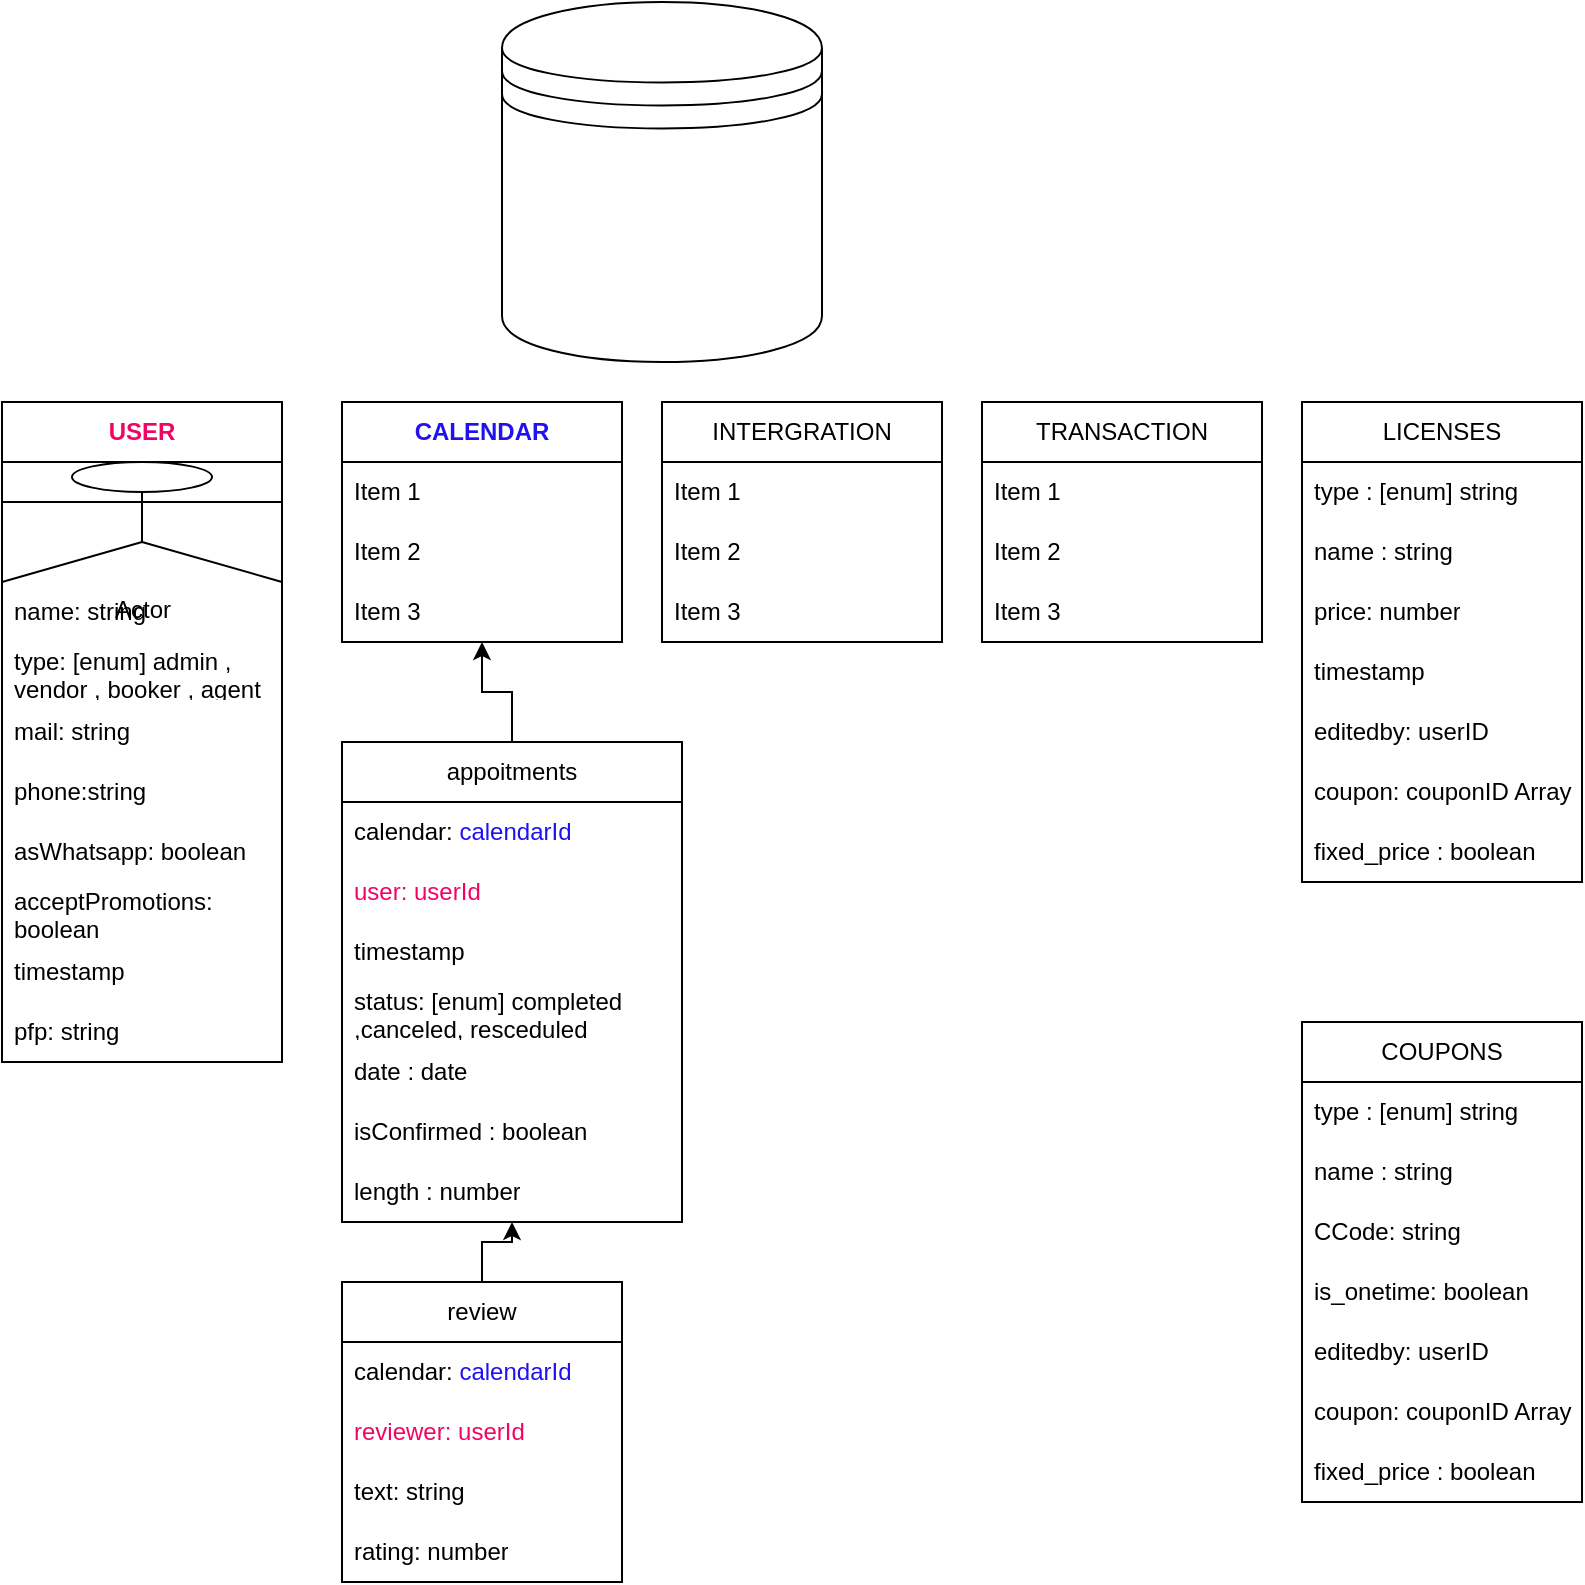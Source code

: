 <mxfile version="21.3.2" type="github">
  <diagram name="Page-1" id="MBq4hH_raI7RmTqI3xbw">
    <mxGraphModel dx="936" dy="581" grid="1" gridSize="10" guides="1" tooltips="1" connect="1" arrows="1" fold="1" page="1" pageScale="1" pageWidth="850" pageHeight="1100" math="0" shadow="0">
      <root>
        <mxCell id="0" />
        <mxCell id="1" parent="0" />
        <mxCell id="I8gC724Ou1L6c4jaeJXv-1" value="" style="shape=datastore;whiteSpace=wrap;html=1;" vertex="1" parent="1">
          <mxGeometry x="310" y="10" width="160" height="180" as="geometry" />
        </mxCell>
        <mxCell id="I8gC724Ou1L6c4jaeJXv-7" value="&lt;b&gt;&lt;font color=&quot;#f00563&quot;&gt;USER&lt;/font&gt;&lt;/b&gt;" style="swimlane;fontStyle=0;childLayout=stackLayout;horizontal=1;startSize=30;horizontalStack=0;resizeParent=1;resizeParentMax=0;resizeLast=0;collapsible=1;marginBottom=0;whiteSpace=wrap;html=1;" vertex="1" parent="1">
          <mxGeometry x="60" y="210" width="140" height="330" as="geometry" />
        </mxCell>
        <mxCell id="I8gC724Ou1L6c4jaeJXv-71" value="Actor" style="shape=umlActor;verticalLabelPosition=bottom;verticalAlign=top;html=1;outlineConnect=0;" vertex="1" parent="I8gC724Ou1L6c4jaeJXv-7">
          <mxGeometry y="30" width="140" height="60" as="geometry" />
        </mxCell>
        <mxCell id="I8gC724Ou1L6c4jaeJXv-9" value="name: string" style="text;strokeColor=none;fillColor=none;align=left;verticalAlign=middle;spacingLeft=4;spacingRight=4;overflow=hidden;points=[[0,0.5],[1,0.5]];portConstraint=eastwest;rotatable=0;whiteSpace=wrap;html=1;" vertex="1" parent="I8gC724Ou1L6c4jaeJXv-7">
          <mxGeometry y="90" width="140" height="30" as="geometry" />
        </mxCell>
        <mxCell id="I8gC724Ou1L6c4jaeJXv-10" value="type: [enum] admin , vendor , booker , agent" style="text;strokeColor=none;fillColor=none;align=left;verticalAlign=middle;spacingLeft=4;spacingRight=4;overflow=hidden;points=[[0,0.5],[1,0.5]];portConstraint=eastwest;rotatable=0;whiteSpace=wrap;html=1;" vertex="1" parent="I8gC724Ou1L6c4jaeJXv-7">
          <mxGeometry y="120" width="140" height="30" as="geometry" />
        </mxCell>
        <mxCell id="I8gC724Ou1L6c4jaeJXv-44" value="mail: string" style="text;strokeColor=none;fillColor=none;align=left;verticalAlign=middle;spacingLeft=4;spacingRight=4;overflow=hidden;points=[[0,0.5],[1,0.5]];portConstraint=eastwest;rotatable=0;whiteSpace=wrap;html=1;" vertex="1" parent="I8gC724Ou1L6c4jaeJXv-7">
          <mxGeometry y="150" width="140" height="30" as="geometry" />
        </mxCell>
        <mxCell id="I8gC724Ou1L6c4jaeJXv-45" value="phone:string" style="text;strokeColor=none;fillColor=none;align=left;verticalAlign=middle;spacingLeft=4;spacingRight=4;overflow=hidden;points=[[0,0.5],[1,0.5]];portConstraint=eastwest;rotatable=0;whiteSpace=wrap;html=1;" vertex="1" parent="I8gC724Ou1L6c4jaeJXv-7">
          <mxGeometry y="180" width="140" height="30" as="geometry" />
        </mxCell>
        <mxCell id="I8gC724Ou1L6c4jaeJXv-46" value="asWhatsapp: boolean" style="text;strokeColor=none;fillColor=none;align=left;verticalAlign=middle;spacingLeft=4;spacingRight=4;overflow=hidden;points=[[0,0.5],[1,0.5]];portConstraint=eastwest;rotatable=0;whiteSpace=wrap;html=1;" vertex="1" parent="I8gC724Ou1L6c4jaeJXv-7">
          <mxGeometry y="210" width="140" height="30" as="geometry" />
        </mxCell>
        <mxCell id="I8gC724Ou1L6c4jaeJXv-47" value="acceptPromotions: boolean" style="text;strokeColor=none;fillColor=none;align=left;verticalAlign=middle;spacingLeft=4;spacingRight=4;overflow=hidden;points=[[0,0.5],[1,0.5]];portConstraint=eastwest;rotatable=0;whiteSpace=wrap;html=1;" vertex="1" parent="I8gC724Ou1L6c4jaeJXv-7">
          <mxGeometry y="240" width="140" height="30" as="geometry" />
        </mxCell>
        <mxCell id="I8gC724Ou1L6c4jaeJXv-48" value="timestamp" style="text;strokeColor=none;fillColor=none;align=left;verticalAlign=middle;spacingLeft=4;spacingRight=4;overflow=hidden;points=[[0,0.5],[1,0.5]];portConstraint=eastwest;rotatable=0;whiteSpace=wrap;html=1;" vertex="1" parent="I8gC724Ou1L6c4jaeJXv-7">
          <mxGeometry y="270" width="140" height="30" as="geometry" />
        </mxCell>
        <mxCell id="I8gC724Ou1L6c4jaeJXv-49" value="pfp: string" style="text;strokeColor=none;fillColor=none;align=left;verticalAlign=middle;spacingLeft=4;spacingRight=4;overflow=hidden;points=[[0,0.5],[1,0.5]];portConstraint=eastwest;rotatable=0;whiteSpace=wrap;html=1;" vertex="1" parent="I8gC724Ou1L6c4jaeJXv-7">
          <mxGeometry y="300" width="140" height="30" as="geometry" />
        </mxCell>
        <mxCell id="I8gC724Ou1L6c4jaeJXv-11" value="&lt;font color=&quot;#2011f0&quot;&gt;&lt;b&gt;CALENDAR&lt;/b&gt;&lt;/font&gt;" style="swimlane;fontStyle=0;childLayout=stackLayout;horizontal=1;startSize=30;horizontalStack=0;resizeParent=1;resizeParentMax=0;resizeLast=0;collapsible=1;marginBottom=0;whiteSpace=wrap;html=1;" vertex="1" parent="1">
          <mxGeometry x="230" y="210" width="140" height="120" as="geometry" />
        </mxCell>
        <mxCell id="I8gC724Ou1L6c4jaeJXv-12" value="Item 1" style="text;strokeColor=none;fillColor=none;align=left;verticalAlign=middle;spacingLeft=4;spacingRight=4;overflow=hidden;points=[[0,0.5],[1,0.5]];portConstraint=eastwest;rotatable=0;whiteSpace=wrap;html=1;" vertex="1" parent="I8gC724Ou1L6c4jaeJXv-11">
          <mxGeometry y="30" width="140" height="30" as="geometry" />
        </mxCell>
        <mxCell id="I8gC724Ou1L6c4jaeJXv-13" value="Item 2" style="text;strokeColor=none;fillColor=none;align=left;verticalAlign=middle;spacingLeft=4;spacingRight=4;overflow=hidden;points=[[0,0.5],[1,0.5]];portConstraint=eastwest;rotatable=0;whiteSpace=wrap;html=1;" vertex="1" parent="I8gC724Ou1L6c4jaeJXv-11">
          <mxGeometry y="60" width="140" height="30" as="geometry" />
        </mxCell>
        <mxCell id="I8gC724Ou1L6c4jaeJXv-14" value="Item 3" style="text;strokeColor=none;fillColor=none;align=left;verticalAlign=middle;spacingLeft=4;spacingRight=4;overflow=hidden;points=[[0,0.5],[1,0.5]];portConstraint=eastwest;rotatable=0;whiteSpace=wrap;html=1;" vertex="1" parent="I8gC724Ou1L6c4jaeJXv-11">
          <mxGeometry y="90" width="140" height="30" as="geometry" />
        </mxCell>
        <mxCell id="I8gC724Ou1L6c4jaeJXv-15" value="INTERGRATION" style="swimlane;fontStyle=0;childLayout=stackLayout;horizontal=1;startSize=30;horizontalStack=0;resizeParent=1;resizeParentMax=0;resizeLast=0;collapsible=1;marginBottom=0;whiteSpace=wrap;html=1;" vertex="1" parent="1">
          <mxGeometry x="390" y="210" width="140" height="120" as="geometry" />
        </mxCell>
        <mxCell id="I8gC724Ou1L6c4jaeJXv-16" value="Item 1" style="text;strokeColor=none;fillColor=none;align=left;verticalAlign=middle;spacingLeft=4;spacingRight=4;overflow=hidden;points=[[0,0.5],[1,0.5]];portConstraint=eastwest;rotatable=0;whiteSpace=wrap;html=1;" vertex="1" parent="I8gC724Ou1L6c4jaeJXv-15">
          <mxGeometry y="30" width="140" height="30" as="geometry" />
        </mxCell>
        <mxCell id="I8gC724Ou1L6c4jaeJXv-17" value="Item 2" style="text;strokeColor=none;fillColor=none;align=left;verticalAlign=middle;spacingLeft=4;spacingRight=4;overflow=hidden;points=[[0,0.5],[1,0.5]];portConstraint=eastwest;rotatable=0;whiteSpace=wrap;html=1;" vertex="1" parent="I8gC724Ou1L6c4jaeJXv-15">
          <mxGeometry y="60" width="140" height="30" as="geometry" />
        </mxCell>
        <mxCell id="I8gC724Ou1L6c4jaeJXv-18" value="Item 3" style="text;strokeColor=none;fillColor=none;align=left;verticalAlign=middle;spacingLeft=4;spacingRight=4;overflow=hidden;points=[[0,0.5],[1,0.5]];portConstraint=eastwest;rotatable=0;whiteSpace=wrap;html=1;" vertex="1" parent="I8gC724Ou1L6c4jaeJXv-15">
          <mxGeometry y="90" width="140" height="30" as="geometry" />
        </mxCell>
        <mxCell id="I8gC724Ou1L6c4jaeJXv-19" value="TRANSACTION" style="swimlane;fontStyle=0;childLayout=stackLayout;horizontal=1;startSize=30;horizontalStack=0;resizeParent=1;resizeParentMax=0;resizeLast=0;collapsible=1;marginBottom=0;whiteSpace=wrap;html=1;" vertex="1" parent="1">
          <mxGeometry x="550" y="210" width="140" height="120" as="geometry" />
        </mxCell>
        <mxCell id="I8gC724Ou1L6c4jaeJXv-20" value="Item 1" style="text;strokeColor=none;fillColor=none;align=left;verticalAlign=middle;spacingLeft=4;spacingRight=4;overflow=hidden;points=[[0,0.5],[1,0.5]];portConstraint=eastwest;rotatable=0;whiteSpace=wrap;html=1;" vertex="1" parent="I8gC724Ou1L6c4jaeJXv-19">
          <mxGeometry y="30" width="140" height="30" as="geometry" />
        </mxCell>
        <mxCell id="I8gC724Ou1L6c4jaeJXv-21" value="Item 2" style="text;strokeColor=none;fillColor=none;align=left;verticalAlign=middle;spacingLeft=4;spacingRight=4;overflow=hidden;points=[[0,0.5],[1,0.5]];portConstraint=eastwest;rotatable=0;whiteSpace=wrap;html=1;" vertex="1" parent="I8gC724Ou1L6c4jaeJXv-19">
          <mxGeometry y="60" width="140" height="30" as="geometry" />
        </mxCell>
        <mxCell id="I8gC724Ou1L6c4jaeJXv-22" value="Item 3" style="text;strokeColor=none;fillColor=none;align=left;verticalAlign=middle;spacingLeft=4;spacingRight=4;overflow=hidden;points=[[0,0.5],[1,0.5]];portConstraint=eastwest;rotatable=0;whiteSpace=wrap;html=1;" vertex="1" parent="I8gC724Ou1L6c4jaeJXv-19">
          <mxGeometry y="90" width="140" height="30" as="geometry" />
        </mxCell>
        <mxCell id="I8gC724Ou1L6c4jaeJXv-23" value="LICENSES" style="swimlane;fontStyle=0;childLayout=stackLayout;horizontal=1;startSize=30;horizontalStack=0;resizeParent=1;resizeParentMax=0;resizeLast=0;collapsible=1;marginBottom=0;whiteSpace=wrap;html=1;" vertex="1" parent="1">
          <mxGeometry x="710" y="210" width="140" height="240" as="geometry" />
        </mxCell>
        <mxCell id="I8gC724Ou1L6c4jaeJXv-24" value="type : [enum] string" style="text;strokeColor=none;fillColor=none;align=left;verticalAlign=middle;spacingLeft=4;spacingRight=4;overflow=hidden;points=[[0,0.5],[1,0.5]];portConstraint=eastwest;rotatable=0;whiteSpace=wrap;html=1;" vertex="1" parent="I8gC724Ou1L6c4jaeJXv-23">
          <mxGeometry y="30" width="140" height="30" as="geometry" />
        </mxCell>
        <mxCell id="I8gC724Ou1L6c4jaeJXv-25" value="name : string" style="text;strokeColor=none;fillColor=none;align=left;verticalAlign=middle;spacingLeft=4;spacingRight=4;overflow=hidden;points=[[0,0.5],[1,0.5]];portConstraint=eastwest;rotatable=0;whiteSpace=wrap;html=1;" vertex="1" parent="I8gC724Ou1L6c4jaeJXv-23">
          <mxGeometry y="60" width="140" height="30" as="geometry" />
        </mxCell>
        <mxCell id="I8gC724Ou1L6c4jaeJXv-27" value="price: number" style="text;strokeColor=none;fillColor=none;align=left;verticalAlign=middle;spacingLeft=4;spacingRight=4;overflow=hidden;points=[[0,0.5],[1,0.5]];portConstraint=eastwest;rotatable=0;whiteSpace=wrap;html=1;" vertex="1" parent="I8gC724Ou1L6c4jaeJXv-23">
          <mxGeometry y="90" width="140" height="30" as="geometry" />
        </mxCell>
        <mxCell id="I8gC724Ou1L6c4jaeJXv-28" value="timestamp" style="text;strokeColor=none;fillColor=none;align=left;verticalAlign=middle;spacingLeft=4;spacingRight=4;overflow=hidden;points=[[0,0.5],[1,0.5]];portConstraint=eastwest;rotatable=0;whiteSpace=wrap;html=1;" vertex="1" parent="I8gC724Ou1L6c4jaeJXv-23">
          <mxGeometry y="120" width="140" height="30" as="geometry" />
        </mxCell>
        <mxCell id="I8gC724Ou1L6c4jaeJXv-29" value="editedby: userID" style="text;strokeColor=none;fillColor=none;align=left;verticalAlign=middle;spacingLeft=4;spacingRight=4;overflow=hidden;points=[[0,0.5],[1,0.5]];portConstraint=eastwest;rotatable=0;whiteSpace=wrap;html=1;" vertex="1" parent="I8gC724Ou1L6c4jaeJXv-23">
          <mxGeometry y="150" width="140" height="30" as="geometry" />
        </mxCell>
        <mxCell id="I8gC724Ou1L6c4jaeJXv-30" value="coupon: couponID Array" style="text;strokeColor=none;fillColor=none;align=left;verticalAlign=middle;spacingLeft=4;spacingRight=4;overflow=hidden;points=[[0,0.5],[1,0.5]];portConstraint=eastwest;rotatable=0;whiteSpace=wrap;html=1;" vertex="1" parent="I8gC724Ou1L6c4jaeJXv-23">
          <mxGeometry y="180" width="140" height="30" as="geometry" />
        </mxCell>
        <mxCell id="I8gC724Ou1L6c4jaeJXv-26" value="fixed_price : boolean" style="text;strokeColor=none;fillColor=none;align=left;verticalAlign=middle;spacingLeft=4;spacingRight=4;overflow=hidden;points=[[0,0.5],[1,0.5]];portConstraint=eastwest;rotatable=0;whiteSpace=wrap;html=1;" vertex="1" parent="I8gC724Ou1L6c4jaeJXv-23">
          <mxGeometry y="210" width="140" height="30" as="geometry" />
        </mxCell>
        <mxCell id="I8gC724Ou1L6c4jaeJXv-31" value="COUPONS" style="swimlane;fontStyle=0;childLayout=stackLayout;horizontal=1;startSize=30;horizontalStack=0;resizeParent=1;resizeParentMax=0;resizeLast=0;collapsible=1;marginBottom=0;whiteSpace=wrap;html=1;" vertex="1" parent="1">
          <mxGeometry x="710" y="520" width="140" height="240" as="geometry" />
        </mxCell>
        <mxCell id="I8gC724Ou1L6c4jaeJXv-32" value="type : [enum] string" style="text;strokeColor=none;fillColor=none;align=left;verticalAlign=middle;spacingLeft=4;spacingRight=4;overflow=hidden;points=[[0,0.5],[1,0.5]];portConstraint=eastwest;rotatable=0;whiteSpace=wrap;html=1;" vertex="1" parent="I8gC724Ou1L6c4jaeJXv-31">
          <mxGeometry y="30" width="140" height="30" as="geometry" />
        </mxCell>
        <mxCell id="I8gC724Ou1L6c4jaeJXv-33" value="name : string" style="text;strokeColor=none;fillColor=none;align=left;verticalAlign=middle;spacingLeft=4;spacingRight=4;overflow=hidden;points=[[0,0.5],[1,0.5]];portConstraint=eastwest;rotatable=0;whiteSpace=wrap;html=1;" vertex="1" parent="I8gC724Ou1L6c4jaeJXv-31">
          <mxGeometry y="60" width="140" height="30" as="geometry" />
        </mxCell>
        <mxCell id="I8gC724Ou1L6c4jaeJXv-34" value="CCode: string" style="text;strokeColor=none;fillColor=none;align=left;verticalAlign=middle;spacingLeft=4;spacingRight=4;overflow=hidden;points=[[0,0.5],[1,0.5]];portConstraint=eastwest;rotatable=0;whiteSpace=wrap;html=1;" vertex="1" parent="I8gC724Ou1L6c4jaeJXv-31">
          <mxGeometry y="90" width="140" height="30" as="geometry" />
        </mxCell>
        <mxCell id="I8gC724Ou1L6c4jaeJXv-35" value="is_onetime: boolean" style="text;strokeColor=none;fillColor=none;align=left;verticalAlign=middle;spacingLeft=4;spacingRight=4;overflow=hidden;points=[[0,0.5],[1,0.5]];portConstraint=eastwest;rotatable=0;whiteSpace=wrap;html=1;" vertex="1" parent="I8gC724Ou1L6c4jaeJXv-31">
          <mxGeometry y="120" width="140" height="30" as="geometry" />
        </mxCell>
        <mxCell id="I8gC724Ou1L6c4jaeJXv-36" value="editedby: userID" style="text;strokeColor=none;fillColor=none;align=left;verticalAlign=middle;spacingLeft=4;spacingRight=4;overflow=hidden;points=[[0,0.5],[1,0.5]];portConstraint=eastwest;rotatable=0;whiteSpace=wrap;html=1;" vertex="1" parent="I8gC724Ou1L6c4jaeJXv-31">
          <mxGeometry y="150" width="140" height="30" as="geometry" />
        </mxCell>
        <mxCell id="I8gC724Ou1L6c4jaeJXv-37" value="coupon: couponID Array" style="text;strokeColor=none;fillColor=none;align=left;verticalAlign=middle;spacingLeft=4;spacingRight=4;overflow=hidden;points=[[0,0.5],[1,0.5]];portConstraint=eastwest;rotatable=0;whiteSpace=wrap;html=1;" vertex="1" parent="I8gC724Ou1L6c4jaeJXv-31">
          <mxGeometry y="180" width="140" height="30" as="geometry" />
        </mxCell>
        <mxCell id="I8gC724Ou1L6c4jaeJXv-38" value="fixed_price : boolean" style="text;strokeColor=none;fillColor=none;align=left;verticalAlign=middle;spacingLeft=4;spacingRight=4;overflow=hidden;points=[[0,0.5],[1,0.5]];portConstraint=eastwest;rotatable=0;whiteSpace=wrap;html=1;" vertex="1" parent="I8gC724Ou1L6c4jaeJXv-31">
          <mxGeometry y="210" width="140" height="30" as="geometry" />
        </mxCell>
        <mxCell id="I8gC724Ou1L6c4jaeJXv-58" style="edgeStyle=orthogonalEdgeStyle;rounded=0;orthogonalLoop=1;jettySize=auto;html=1;" edge="1" parent="1" source="I8gC724Ou1L6c4jaeJXv-39" target="I8gC724Ou1L6c4jaeJXv-11">
          <mxGeometry relative="1" as="geometry" />
        </mxCell>
        <mxCell id="I8gC724Ou1L6c4jaeJXv-39" value="appoitments" style="swimlane;fontStyle=0;childLayout=stackLayout;horizontal=1;startSize=30;horizontalStack=0;resizeParent=1;resizeParentMax=0;resizeLast=0;collapsible=1;marginBottom=0;whiteSpace=wrap;html=1;" vertex="1" parent="1">
          <mxGeometry x="230" y="380" width="170" height="240" as="geometry" />
        </mxCell>
        <mxCell id="I8gC724Ou1L6c4jaeJXv-59" value="calendar: &lt;font color=&quot;#2011f0&quot;&gt;calendarId&lt;/font&gt;" style="text;strokeColor=none;fillColor=none;align=left;verticalAlign=middle;spacingLeft=4;spacingRight=4;overflow=hidden;points=[[0,0.5],[1,0.5]];portConstraint=eastwest;rotatable=0;whiteSpace=wrap;html=1;" vertex="1" parent="I8gC724Ou1L6c4jaeJXv-39">
          <mxGeometry y="30" width="170" height="30" as="geometry" />
        </mxCell>
        <mxCell id="I8gC724Ou1L6c4jaeJXv-60" value="&lt;font color=&quot;#f00563&quot;&gt;user: userId&lt;/font&gt;" style="text;strokeColor=none;fillColor=none;align=left;verticalAlign=middle;spacingLeft=4;spacingRight=4;overflow=hidden;points=[[0,0.5],[1,0.5]];portConstraint=eastwest;rotatable=0;whiteSpace=wrap;html=1;" vertex="1" parent="I8gC724Ou1L6c4jaeJXv-39">
          <mxGeometry y="60" width="170" height="30" as="geometry" />
        </mxCell>
        <mxCell id="I8gC724Ou1L6c4jaeJXv-40" value="timestamp" style="text;strokeColor=none;fillColor=none;align=left;verticalAlign=middle;spacingLeft=4;spacingRight=4;overflow=hidden;points=[[0,0.5],[1,0.5]];portConstraint=eastwest;rotatable=0;whiteSpace=wrap;html=1;" vertex="1" parent="I8gC724Ou1L6c4jaeJXv-39">
          <mxGeometry y="90" width="170" height="30" as="geometry" />
        </mxCell>
        <mxCell id="I8gC724Ou1L6c4jaeJXv-68" value="status: [enum] completed ,canceled, resceduled" style="text;strokeColor=none;fillColor=none;align=left;verticalAlign=middle;spacingLeft=4;spacingRight=4;overflow=hidden;points=[[0,0.5],[1,0.5]];portConstraint=eastwest;rotatable=0;whiteSpace=wrap;html=1;" vertex="1" parent="I8gC724Ou1L6c4jaeJXv-39">
          <mxGeometry y="120" width="170" height="30" as="geometry" />
        </mxCell>
        <mxCell id="I8gC724Ou1L6c4jaeJXv-41" value="date : date" style="text;strokeColor=none;fillColor=none;align=left;verticalAlign=middle;spacingLeft=4;spacingRight=4;overflow=hidden;points=[[0,0.5],[1,0.5]];portConstraint=eastwest;rotatable=0;whiteSpace=wrap;html=1;" vertex="1" parent="I8gC724Ou1L6c4jaeJXv-39">
          <mxGeometry y="150" width="170" height="30" as="geometry" />
        </mxCell>
        <mxCell id="I8gC724Ou1L6c4jaeJXv-70" value="isConfirmed : boolean" style="text;strokeColor=none;fillColor=none;align=left;verticalAlign=middle;spacingLeft=4;spacingRight=4;overflow=hidden;points=[[0,0.5],[1,0.5]];portConstraint=eastwest;rotatable=0;whiteSpace=wrap;html=1;" vertex="1" parent="I8gC724Ou1L6c4jaeJXv-39">
          <mxGeometry y="180" width="170" height="30" as="geometry" />
        </mxCell>
        <mxCell id="I8gC724Ou1L6c4jaeJXv-42" value="length : number" style="text;strokeColor=none;fillColor=none;align=left;verticalAlign=middle;spacingLeft=4;spacingRight=4;overflow=hidden;points=[[0,0.5],[1,0.5]];portConstraint=eastwest;rotatable=0;whiteSpace=wrap;html=1;" vertex="1" parent="I8gC724Ou1L6c4jaeJXv-39">
          <mxGeometry y="210" width="170" height="30" as="geometry" />
        </mxCell>
        <mxCell id="I8gC724Ou1L6c4jaeJXv-55" style="edgeStyle=orthogonalEdgeStyle;rounded=0;orthogonalLoop=1;jettySize=auto;html=1;" edge="1" parent="1" source="I8gC724Ou1L6c4jaeJXv-50" target="I8gC724Ou1L6c4jaeJXv-39">
          <mxGeometry relative="1" as="geometry" />
        </mxCell>
        <mxCell id="I8gC724Ou1L6c4jaeJXv-50" value="review" style="swimlane;fontStyle=0;childLayout=stackLayout;horizontal=1;startSize=30;horizontalStack=0;resizeParent=1;resizeParentMax=0;resizeLast=0;collapsible=1;marginBottom=0;whiteSpace=wrap;html=1;" vertex="1" parent="1">
          <mxGeometry x="230" y="650" width="140" height="150" as="geometry" />
        </mxCell>
        <mxCell id="I8gC724Ou1L6c4jaeJXv-56" value="calendar: &lt;font color=&quot;#2011f0&quot;&gt;calendarId&lt;/font&gt;" style="text;strokeColor=none;fillColor=none;align=left;verticalAlign=middle;spacingLeft=4;spacingRight=4;overflow=hidden;points=[[0,0.5],[1,0.5]];portConstraint=eastwest;rotatable=0;whiteSpace=wrap;html=1;" vertex="1" parent="I8gC724Ou1L6c4jaeJXv-50">
          <mxGeometry y="30" width="140" height="30" as="geometry" />
        </mxCell>
        <mxCell id="I8gC724Ou1L6c4jaeJXv-51" value="&lt;font color=&quot;#f00563&quot;&gt;reviewer: userId&lt;/font&gt;" style="text;strokeColor=none;fillColor=none;align=left;verticalAlign=middle;spacingLeft=4;spacingRight=4;overflow=hidden;points=[[0,0.5],[1,0.5]];portConstraint=eastwest;rotatable=0;whiteSpace=wrap;html=1;" vertex="1" parent="I8gC724Ou1L6c4jaeJXv-50">
          <mxGeometry y="60" width="140" height="30" as="geometry" />
        </mxCell>
        <mxCell id="I8gC724Ou1L6c4jaeJXv-53" value="text: string" style="text;strokeColor=none;fillColor=none;align=left;verticalAlign=middle;spacingLeft=4;spacingRight=4;overflow=hidden;points=[[0,0.5],[1,0.5]];portConstraint=eastwest;rotatable=0;whiteSpace=wrap;html=1;" vertex="1" parent="I8gC724Ou1L6c4jaeJXv-50">
          <mxGeometry y="90" width="140" height="30" as="geometry" />
        </mxCell>
        <mxCell id="I8gC724Ou1L6c4jaeJXv-52" value="rating: number" style="text;strokeColor=none;fillColor=none;align=left;verticalAlign=middle;spacingLeft=4;spacingRight=4;overflow=hidden;points=[[0,0.5],[1,0.5]];portConstraint=eastwest;rotatable=0;whiteSpace=wrap;html=1;" vertex="1" parent="I8gC724Ou1L6c4jaeJXv-50">
          <mxGeometry y="120" width="140" height="30" as="geometry" />
        </mxCell>
      </root>
    </mxGraphModel>
  </diagram>
</mxfile>
